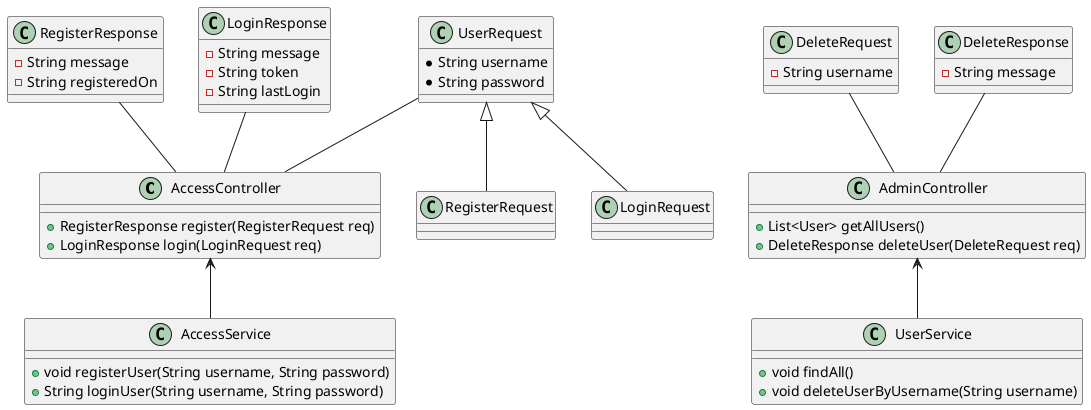 @startuml

class AccessController {
    + RegisterResponse register(RegisterRequest req)
    + LoginResponse login(LoginRequest req)
}

class AdminController {
    + List<User> getAllUsers()
    + DeleteResponse deleteUser(DeleteRequest req)
}

class UserRequest {
    * String username
    * String password
}

class RegisterRequest extends UserRequest {

}

class LoginRequest extends UserRequest {

}

class RegisterResponse {
    - String message
    - String registeredOn
}

class LoginResponse {
    - String message
    - String token 
    - String lastLogin 
}

class DeleteRequest {
    - String username
}

class DeleteResponse {
    - String message
}

class AccessService {
    + void registerUser(String username, String password)
    + String loginUser(String username, String password)
}

class UserService {
    + void findAll()
    + void deleteUserByUsername(String username)
}

AdminController <-- UserService
AccessController <-- AccessService
DeleteRequest -- AdminController
DeleteResponse -- AdminController

RegisterResponse -- AccessController
LoginResponse -- AccessController
UserRequest -- AccessController

@enduml